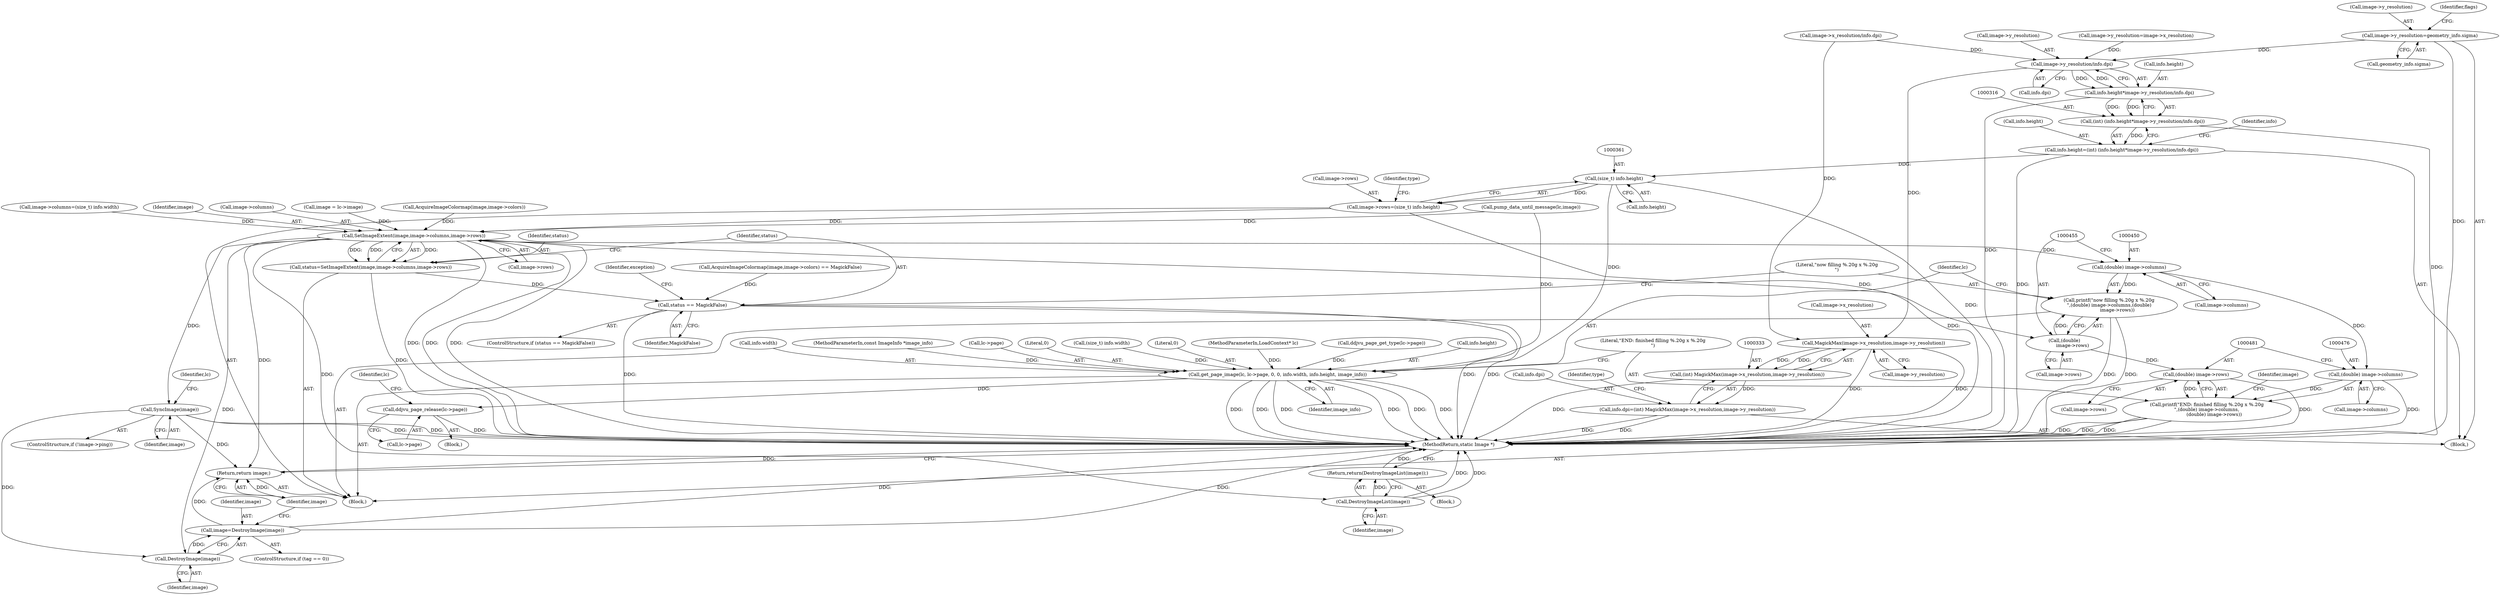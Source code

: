 digraph "0_ImageMagick_f6e9d0d9955e85bdd7540b251cd50d598dacc5e6_11@pointer" {
"1000274" [label="(Call,image->y_resolution=geometry_info.sigma)"];
"1000321" [label="(Call,image->y_resolution/info.dpi)"];
"1000317" [label="(Call,info.height*image->y_resolution/info.dpi)"];
"1000315" [label="(Call,(int) (info.height*image->y_resolution/info.dpi))"];
"1000311" [label="(Call,info.height=(int) (info.height*image->y_resolution/info.dpi))"];
"1000360" [label="(Call,(size_t) info.height)"];
"1000356" [label="(Call,image->rows=(size_t) info.height)"];
"1000425" [label="(Call,SetImageExtent(image,image->columns,image->rows))"];
"1000423" [label="(Call,status=SetImageExtent(image,image->columns,image->rows))"];
"1000434" [label="(Call,status == MagickFalse)"];
"1000445" [label="(Call,DestroyImageList(image))"];
"1000444" [label="(Return,return(DestroyImageList(image));)"];
"1000449" [label="(Call,(double) image->columns)"];
"1000447" [label="(Call,printf(\"now filling %.20g x %.20g\n\",(double) image->columns,(double)\n           image->rows))"];
"1000475" [label="(Call,(double) image->columns)"];
"1000473" [label="(Call,printf(\"END: finished filling %.20g x %.20g\n\",(double) image->columns,\n          (double) image->rows))"];
"1000454" [label="(Call,(double)\n           image->rows)"];
"1000480" [label="(Call,(double) image->rows)"];
"1000490" [label="(Call,SyncImage(image))"];
"1000512" [label="(Call,DestroyImage(image))"];
"1000510" [label="(Call,image=DestroyImage(image))"];
"1000514" [label="(Return,return image;)"];
"1000459" [label="(Call,get_page_image(lc, lc->page, 0, 0, info.width, info.height, image_info))"];
"1000497" [label="(Call,ddjvu_page_release(lc->page))"];
"1000334" [label="(Call,MagickMax(image->x_resolution,image->y_resolution))"];
"1000332" [label="(Call,(int) MagickMax(image->x_resolution,image->y_resolution))"];
"1000328" [label="(Call,info.dpi=(int) MagickMax(image->x_resolution,image->y_resolution))"];
"1000129" [label="(Block,)"];
"1000474" [label="(Literal,\"END: finished filling %.20g x %.20g\n\")"];
"1000315" [label="(Call,(int) (info.height*image->y_resolution/info.dpi))"];
"1000362" [label="(Call,info.height)"];
"1000482" [label="(Call,image->rows)"];
"1000444" [label="(Return,return(DestroyImageList(image));)"];
"1000473" [label="(Call,printf(\"END: finished filling %.20g x %.20g\n\",(double) image->columns,\n          (double) image->rows))"];
"1000338" [label="(Call,image->y_resolution)"];
"1000287" [label="(Call,image->y_resolution=image->x_resolution)"];
"1000437" [label="(Block,)"];
"1000449" [label="(Call,(double) image->columns)"];
"1000321" [label="(Call,image->y_resolution/info.dpi)"];
"1000445" [label="(Call,DestroyImageList(image))"];
"1000488" [label="(Identifier,image)"];
"1000469" [label="(Call,info.height)"];
"1000513" [label="(Identifier,image)"];
"1000494" [label="(Identifier,lc)"];
"1000451" [label="(Call,image->columns)"];
"1000330" [label="(Identifier,info)"];
"1000454" [label="(Call,(double)\n           image->rows)"];
"1000466" [label="(Call,info.width)"];
"1000392" [label="(Call,AcquireImageColormap(image,image->colors))"];
"1000480" [label="(Call,(double) image->rows)"];
"1000347" [label="(Call,image->columns=(size_t) info.width)"];
"1000274" [label="(Call,image->y_resolution=geometry_info.sigma)"];
"1000510" [label="(Call,image=DestroyImage(image))"];
"1000356" [label="(Call,image->rows=(size_t) info.height)"];
"1000485" [label="(ControlStructure,if (!image->ping))"];
"1000334" [label="(Call,MagickMax(image->x_resolution,image->y_resolution))"];
"1000456" [label="(Call,image->rows)"];
"1000459" [label="(Call,get_page_image(lc, lc->page, 0, 0, info.width, info.height, image_info))"];
"1000312" [label="(Call,info.height)"];
"1000318" [label="(Call,info.height)"];
"1000460" [label="(Identifier,lc)"];
"1000435" [label="(Identifier,status)"];
"1000439" [label="(Identifier,exception)"];
"1000514" [label="(Return,return image;)"];
"1000506" [label="(ControlStructure,if (tag == 0))"];
"1000127" [label="(MethodParameterIn,const ImageInfo *image_info)"];
"1000461" [label="(Call,lc->page)"];
"1000464" [label="(Literal,0)"];
"1000430" [label="(Call,image->rows)"];
"1000357" [label="(Call,image->rows)"];
"1000304" [label="(Call,image->x_resolution/info.dpi)"];
"1000427" [label="(Call,image->columns)"];
"1000351" [label="(Call,(size_t) info.width)"];
"1000137" [label="(Call,image = lc->image)"];
"1000423" [label="(Call,status=SetImageExtent(image,image->columns,image->rows))"];
"1000465" [label="(Literal,0)"];
"1000516" [label="(MethodReturn,static Image *)"];
"1000433" [label="(ControlStructure,if (status == MagickFalse))"];
"1000125" [label="(MethodParameterIn,LoadContext* lc)"];
"1000425" [label="(Call,SetImageExtent(image,image->columns,image->rows))"];
"1000335" [label="(Call,image->x_resolution)"];
"1000498" [label="(Call,lc->page)"];
"1000275" [label="(Call,image->y_resolution)"];
"1000367" [label="(Identifier,type)"];
"1000497" [label="(Call,ddjvu_page_release(lc->page))"];
"1000424" [label="(Identifier,status)"];
"1000503" [label="(Identifier,lc)"];
"1000329" [label="(Call,info.dpi)"];
"1000434" [label="(Call,status == MagickFalse)"];
"1000512" [label="(Call,DestroyImage(image))"];
"1000475" [label="(Call,(double) image->columns)"];
"1000256" [label="(Block,)"];
"1000490" [label="(Call,SyncImage(image))"];
"1000342" [label="(Identifier,type)"];
"1000278" [label="(Call,geometry_info.sigma)"];
"1000322" [label="(Call,image->y_resolution)"];
"1000446" [label="(Identifier,image)"];
"1000284" [label="(Identifier,flags)"];
"1000447" [label="(Call,printf(\"now filling %.20g x %.20g\n\",(double) image->columns,(double)\n           image->rows))"];
"1000511" [label="(Identifier,image)"];
"1000491" [label="(Identifier,image)"];
"1000472" [label="(Identifier,image_info)"];
"1000436" [label="(Identifier,MagickFalse)"];
"1000515" [label="(Identifier,image)"];
"1000343" [label="(Call,ddjvu_page_get_type(lc->page))"];
"1000391" [label="(Call,AcquireImageColormap(image,image->colors) == MagickFalse)"];
"1000328" [label="(Call,info.dpi=(int) MagickMax(image->x_resolution,image->y_resolution))"];
"1000317" [label="(Call,info.height*image->y_resolution/info.dpi)"];
"1000192" [label="(Call,pump_data_until_message(lc,image))"];
"1000360" [label="(Call,(size_t) info.height)"];
"1000496" [label="(Block,)"];
"1000426" [label="(Identifier,image)"];
"1000448" [label="(Literal,\"now filling %.20g x %.20g\n\")"];
"1000332" [label="(Call,(int) MagickMax(image->x_resolution,image->y_resolution))"];
"1000477" [label="(Call,image->columns)"];
"1000311" [label="(Call,info.height=(int) (info.height*image->y_resolution/info.dpi))"];
"1000325" [label="(Call,info.dpi)"];
"1000274" -> "1000256"  [label="AST: "];
"1000274" -> "1000278"  [label="CFG: "];
"1000275" -> "1000274"  [label="AST: "];
"1000278" -> "1000274"  [label="AST: "];
"1000284" -> "1000274"  [label="CFG: "];
"1000274" -> "1000516"  [label="DDG: "];
"1000274" -> "1000321"  [label="DDG: "];
"1000321" -> "1000317"  [label="AST: "];
"1000321" -> "1000325"  [label="CFG: "];
"1000322" -> "1000321"  [label="AST: "];
"1000325" -> "1000321"  [label="AST: "];
"1000317" -> "1000321"  [label="CFG: "];
"1000321" -> "1000317"  [label="DDG: "];
"1000321" -> "1000317"  [label="DDG: "];
"1000287" -> "1000321"  [label="DDG: "];
"1000304" -> "1000321"  [label="DDG: "];
"1000321" -> "1000334"  [label="DDG: "];
"1000317" -> "1000315"  [label="AST: "];
"1000318" -> "1000317"  [label="AST: "];
"1000315" -> "1000317"  [label="CFG: "];
"1000317" -> "1000516"  [label="DDG: "];
"1000317" -> "1000315"  [label="DDG: "];
"1000317" -> "1000315"  [label="DDG: "];
"1000315" -> "1000311"  [label="AST: "];
"1000316" -> "1000315"  [label="AST: "];
"1000311" -> "1000315"  [label="CFG: "];
"1000315" -> "1000516"  [label="DDG: "];
"1000315" -> "1000311"  [label="DDG: "];
"1000311" -> "1000256"  [label="AST: "];
"1000312" -> "1000311"  [label="AST: "];
"1000330" -> "1000311"  [label="CFG: "];
"1000311" -> "1000516"  [label="DDG: "];
"1000311" -> "1000360"  [label="DDG: "];
"1000360" -> "1000356"  [label="AST: "];
"1000360" -> "1000362"  [label="CFG: "];
"1000361" -> "1000360"  [label="AST: "];
"1000362" -> "1000360"  [label="AST: "];
"1000356" -> "1000360"  [label="CFG: "];
"1000360" -> "1000516"  [label="DDG: "];
"1000360" -> "1000356"  [label="DDG: "];
"1000360" -> "1000459"  [label="DDG: "];
"1000356" -> "1000129"  [label="AST: "];
"1000357" -> "1000356"  [label="AST: "];
"1000367" -> "1000356"  [label="CFG: "];
"1000356" -> "1000516"  [label="DDG: "];
"1000356" -> "1000425"  [label="DDG: "];
"1000425" -> "1000423"  [label="AST: "];
"1000425" -> "1000430"  [label="CFG: "];
"1000426" -> "1000425"  [label="AST: "];
"1000427" -> "1000425"  [label="AST: "];
"1000430" -> "1000425"  [label="AST: "];
"1000423" -> "1000425"  [label="CFG: "];
"1000425" -> "1000516"  [label="DDG: "];
"1000425" -> "1000516"  [label="DDG: "];
"1000425" -> "1000516"  [label="DDG: "];
"1000425" -> "1000423"  [label="DDG: "];
"1000425" -> "1000423"  [label="DDG: "];
"1000425" -> "1000423"  [label="DDG: "];
"1000192" -> "1000425"  [label="DDG: "];
"1000392" -> "1000425"  [label="DDG: "];
"1000137" -> "1000425"  [label="DDG: "];
"1000347" -> "1000425"  [label="DDG: "];
"1000425" -> "1000445"  [label="DDG: "];
"1000425" -> "1000449"  [label="DDG: "];
"1000425" -> "1000454"  [label="DDG: "];
"1000425" -> "1000490"  [label="DDG: "];
"1000425" -> "1000512"  [label="DDG: "];
"1000425" -> "1000514"  [label="DDG: "];
"1000423" -> "1000129"  [label="AST: "];
"1000424" -> "1000423"  [label="AST: "];
"1000435" -> "1000423"  [label="CFG: "];
"1000423" -> "1000516"  [label="DDG: "];
"1000423" -> "1000434"  [label="DDG: "];
"1000434" -> "1000433"  [label="AST: "];
"1000434" -> "1000436"  [label="CFG: "];
"1000435" -> "1000434"  [label="AST: "];
"1000436" -> "1000434"  [label="AST: "];
"1000439" -> "1000434"  [label="CFG: "];
"1000448" -> "1000434"  [label="CFG: "];
"1000434" -> "1000516"  [label="DDG: "];
"1000434" -> "1000516"  [label="DDG: "];
"1000434" -> "1000516"  [label="DDG: "];
"1000391" -> "1000434"  [label="DDG: "];
"1000445" -> "1000444"  [label="AST: "];
"1000445" -> "1000446"  [label="CFG: "];
"1000446" -> "1000445"  [label="AST: "];
"1000444" -> "1000445"  [label="CFG: "];
"1000445" -> "1000516"  [label="DDG: "];
"1000445" -> "1000516"  [label="DDG: "];
"1000445" -> "1000444"  [label="DDG: "];
"1000444" -> "1000437"  [label="AST: "];
"1000516" -> "1000444"  [label="CFG: "];
"1000444" -> "1000516"  [label="DDG: "];
"1000449" -> "1000447"  [label="AST: "];
"1000449" -> "1000451"  [label="CFG: "];
"1000450" -> "1000449"  [label="AST: "];
"1000451" -> "1000449"  [label="AST: "];
"1000455" -> "1000449"  [label="CFG: "];
"1000449" -> "1000447"  [label="DDG: "];
"1000449" -> "1000475"  [label="DDG: "];
"1000447" -> "1000129"  [label="AST: "];
"1000447" -> "1000454"  [label="CFG: "];
"1000448" -> "1000447"  [label="AST: "];
"1000454" -> "1000447"  [label="AST: "];
"1000460" -> "1000447"  [label="CFG: "];
"1000447" -> "1000516"  [label="DDG: "];
"1000447" -> "1000516"  [label="DDG: "];
"1000454" -> "1000447"  [label="DDG: "];
"1000475" -> "1000473"  [label="AST: "];
"1000475" -> "1000477"  [label="CFG: "];
"1000476" -> "1000475"  [label="AST: "];
"1000477" -> "1000475"  [label="AST: "];
"1000481" -> "1000475"  [label="CFG: "];
"1000475" -> "1000516"  [label="DDG: "];
"1000475" -> "1000473"  [label="DDG: "];
"1000473" -> "1000129"  [label="AST: "];
"1000473" -> "1000480"  [label="CFG: "];
"1000474" -> "1000473"  [label="AST: "];
"1000480" -> "1000473"  [label="AST: "];
"1000488" -> "1000473"  [label="CFG: "];
"1000473" -> "1000516"  [label="DDG: "];
"1000473" -> "1000516"  [label="DDG: "];
"1000473" -> "1000516"  [label="DDG: "];
"1000480" -> "1000473"  [label="DDG: "];
"1000454" -> "1000456"  [label="CFG: "];
"1000455" -> "1000454"  [label="AST: "];
"1000456" -> "1000454"  [label="AST: "];
"1000454" -> "1000480"  [label="DDG: "];
"1000480" -> "1000482"  [label="CFG: "];
"1000481" -> "1000480"  [label="AST: "];
"1000482" -> "1000480"  [label="AST: "];
"1000480" -> "1000516"  [label="DDG: "];
"1000490" -> "1000485"  [label="AST: "];
"1000490" -> "1000491"  [label="CFG: "];
"1000491" -> "1000490"  [label="AST: "];
"1000494" -> "1000490"  [label="CFG: "];
"1000490" -> "1000516"  [label="DDG: "];
"1000490" -> "1000516"  [label="DDG: "];
"1000490" -> "1000512"  [label="DDG: "];
"1000490" -> "1000514"  [label="DDG: "];
"1000512" -> "1000510"  [label="AST: "];
"1000512" -> "1000513"  [label="CFG: "];
"1000513" -> "1000512"  [label="AST: "];
"1000510" -> "1000512"  [label="CFG: "];
"1000512" -> "1000510"  [label="DDG: "];
"1000510" -> "1000506"  [label="AST: "];
"1000511" -> "1000510"  [label="AST: "];
"1000515" -> "1000510"  [label="CFG: "];
"1000510" -> "1000516"  [label="DDG: "];
"1000510" -> "1000516"  [label="DDG: "];
"1000510" -> "1000514"  [label="DDG: "];
"1000514" -> "1000129"  [label="AST: "];
"1000514" -> "1000515"  [label="CFG: "];
"1000515" -> "1000514"  [label="AST: "];
"1000516" -> "1000514"  [label="CFG: "];
"1000514" -> "1000516"  [label="DDG: "];
"1000515" -> "1000514"  [label="DDG: "];
"1000459" -> "1000129"  [label="AST: "];
"1000459" -> "1000472"  [label="CFG: "];
"1000460" -> "1000459"  [label="AST: "];
"1000461" -> "1000459"  [label="AST: "];
"1000464" -> "1000459"  [label="AST: "];
"1000465" -> "1000459"  [label="AST: "];
"1000466" -> "1000459"  [label="AST: "];
"1000469" -> "1000459"  [label="AST: "];
"1000472" -> "1000459"  [label="AST: "];
"1000474" -> "1000459"  [label="CFG: "];
"1000459" -> "1000516"  [label="DDG: "];
"1000459" -> "1000516"  [label="DDG: "];
"1000459" -> "1000516"  [label="DDG: "];
"1000459" -> "1000516"  [label="DDG: "];
"1000459" -> "1000516"  [label="DDG: "];
"1000459" -> "1000516"  [label="DDG: "];
"1000192" -> "1000459"  [label="DDG: "];
"1000125" -> "1000459"  [label="DDG: "];
"1000343" -> "1000459"  [label="DDG: "];
"1000351" -> "1000459"  [label="DDG: "];
"1000127" -> "1000459"  [label="DDG: "];
"1000459" -> "1000497"  [label="DDG: "];
"1000497" -> "1000496"  [label="AST: "];
"1000497" -> "1000498"  [label="CFG: "];
"1000498" -> "1000497"  [label="AST: "];
"1000503" -> "1000497"  [label="CFG: "];
"1000497" -> "1000516"  [label="DDG: "];
"1000334" -> "1000332"  [label="AST: "];
"1000334" -> "1000338"  [label="CFG: "];
"1000335" -> "1000334"  [label="AST: "];
"1000338" -> "1000334"  [label="AST: "];
"1000332" -> "1000334"  [label="CFG: "];
"1000334" -> "1000516"  [label="DDG: "];
"1000334" -> "1000516"  [label="DDG: "];
"1000334" -> "1000332"  [label="DDG: "];
"1000334" -> "1000332"  [label="DDG: "];
"1000304" -> "1000334"  [label="DDG: "];
"1000332" -> "1000328"  [label="AST: "];
"1000333" -> "1000332"  [label="AST: "];
"1000328" -> "1000332"  [label="CFG: "];
"1000332" -> "1000516"  [label="DDG: "];
"1000332" -> "1000328"  [label="DDG: "];
"1000328" -> "1000256"  [label="AST: "];
"1000329" -> "1000328"  [label="AST: "];
"1000342" -> "1000328"  [label="CFG: "];
"1000328" -> "1000516"  [label="DDG: "];
"1000328" -> "1000516"  [label="DDG: "];
}
